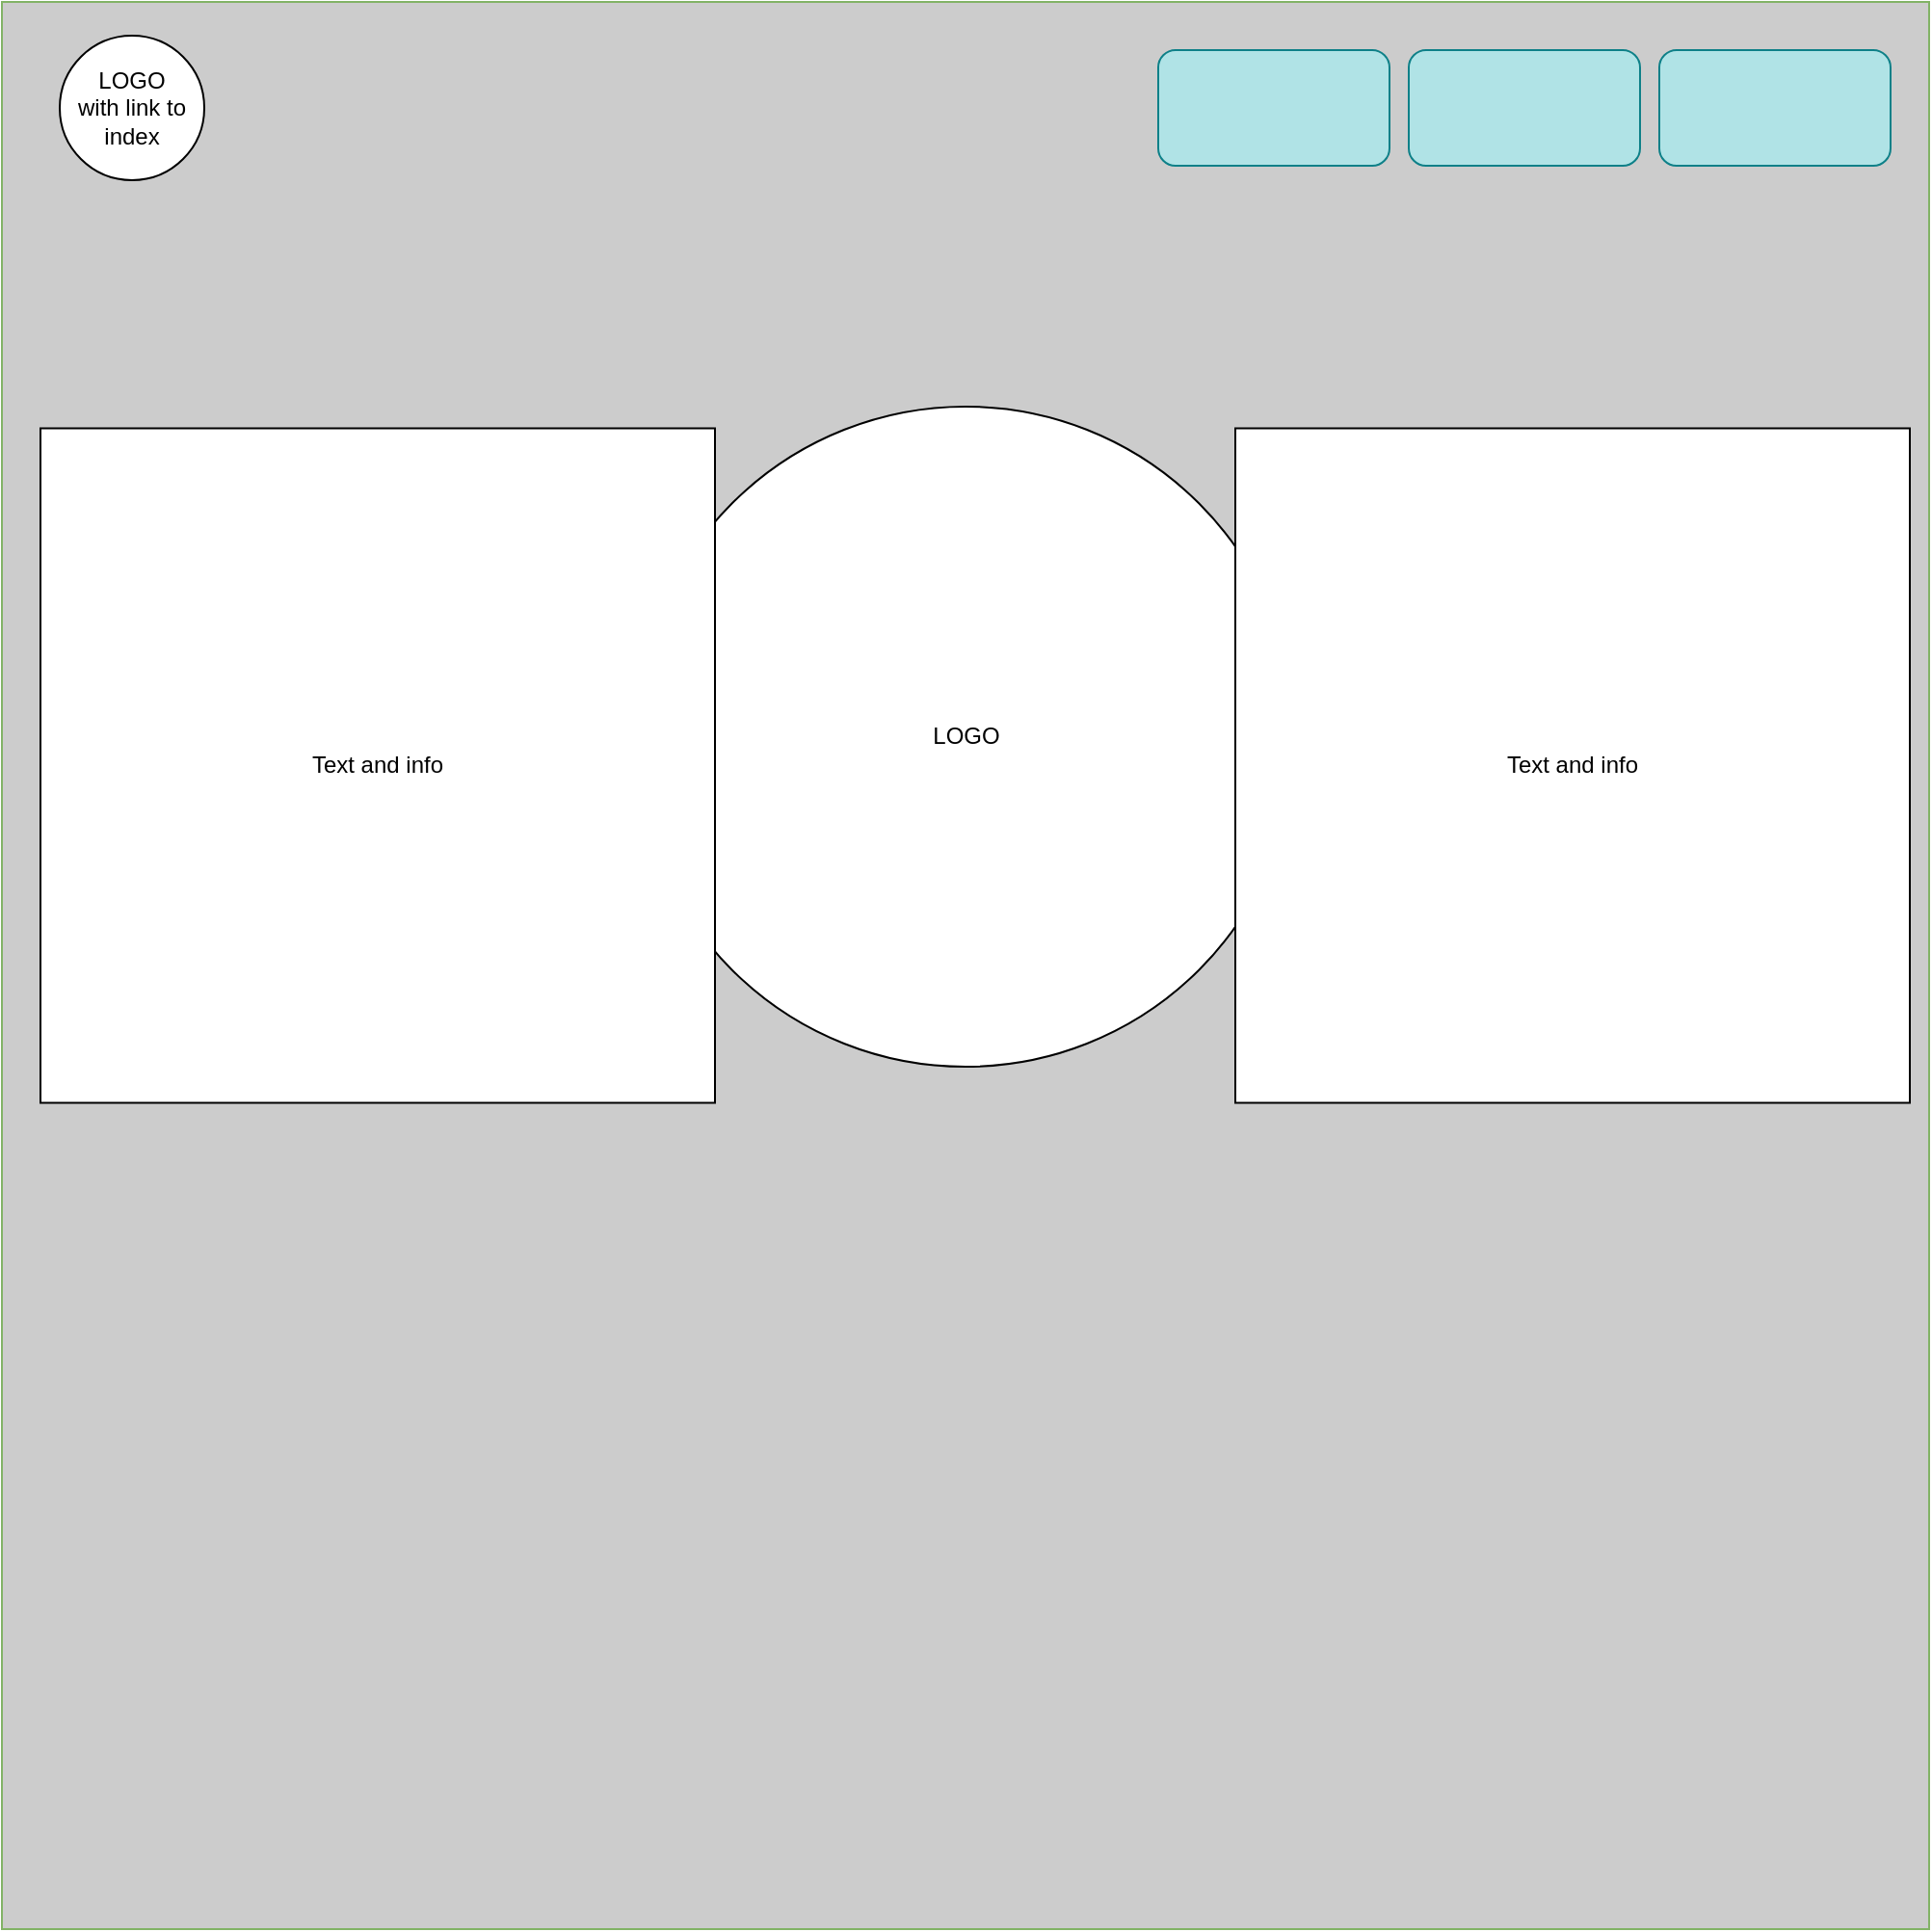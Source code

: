 <mxfile version="21.7.5" type="device">
  <diagram name="Page-1" id="6ZYwSj92NNoz_i1kK5TO">
    <mxGraphModel dx="1750" dy="890" grid="1" gridSize="10" guides="1" tooltips="1" connect="1" arrows="1" fold="1" page="1" pageScale="1" pageWidth="850" pageHeight="1100" math="0" shadow="0">
      <root>
        <mxCell id="0" />
        <mxCell id="1" parent="0" />
        <mxCell id="OcdFHX0TIvPaFMc8Q6KJ-2" value="" style="whiteSpace=wrap;html=1;aspect=fixed;fillColor=#CCCCCC;strokeColor=#82b366;" vertex="1" parent="1">
          <mxGeometry width="1000" height="1000" as="geometry" />
        </mxCell>
        <mxCell id="OcdFHX0TIvPaFMc8Q6KJ-8" value="LOGO&lt;br&gt;with link to index" style="ellipse;whiteSpace=wrap;html=1;aspect=fixed;" vertex="1" parent="1">
          <mxGeometry x="30" y="17.5" width="75" height="75" as="geometry" />
        </mxCell>
        <mxCell id="OcdFHX0TIvPaFMc8Q6KJ-11" value="" style="rounded=1;whiteSpace=wrap;html=1;fillColor=#b0e3e6;strokeColor=#0e8088;" vertex="1" parent="1">
          <mxGeometry x="860" y="25" width="120" height="60" as="geometry" />
        </mxCell>
        <mxCell id="OcdFHX0TIvPaFMc8Q6KJ-12" value="" style="rounded=1;whiteSpace=wrap;html=1;fillColor=#b0e3e6;strokeColor=#0e8088;" vertex="1" parent="1">
          <mxGeometry x="730" y="25" width="120" height="60" as="geometry" />
        </mxCell>
        <mxCell id="OcdFHX0TIvPaFMc8Q6KJ-13" value="" style="rounded=1;whiteSpace=wrap;html=1;fillColor=#b0e3e6;strokeColor=#0e8088;" vertex="1" parent="1">
          <mxGeometry x="600" y="25" width="120" height="60" as="geometry" />
        </mxCell>
        <mxCell id="OcdFHX0TIvPaFMc8Q6KJ-19" value="LOGO" style="ellipse;whiteSpace=wrap;html=1;aspect=fixed;" vertex="1" parent="1">
          <mxGeometry x="328.75" y="210" width="342.5" height="342.5" as="geometry" />
        </mxCell>
        <mxCell id="OcdFHX0TIvPaFMc8Q6KJ-18" value="Text and info" style="whiteSpace=wrap;html=1;aspect=fixed;" vertex="1" parent="1">
          <mxGeometry x="640" y="221.25" width="350" height="350" as="geometry" />
        </mxCell>
        <mxCell id="OcdFHX0TIvPaFMc8Q6KJ-20" value="Text and info" style="whiteSpace=wrap;html=1;aspect=fixed;" vertex="1" parent="1">
          <mxGeometry x="20" y="221.25" width="350" height="350" as="geometry" />
        </mxCell>
      </root>
    </mxGraphModel>
  </diagram>
</mxfile>
